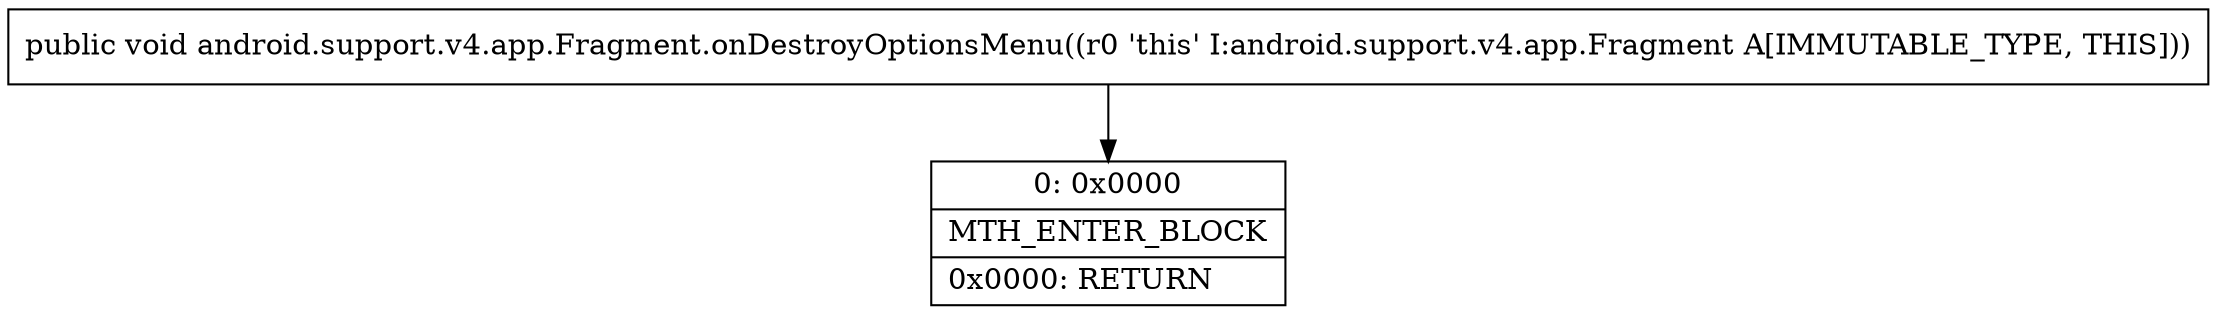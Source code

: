 digraph "CFG forandroid.support.v4.app.Fragment.onDestroyOptionsMenu()V" {
Node_0 [shape=record,label="{0\:\ 0x0000|MTH_ENTER_BLOCK\l|0x0000: RETURN   \l}"];
MethodNode[shape=record,label="{public void android.support.v4.app.Fragment.onDestroyOptionsMenu((r0 'this' I:android.support.v4.app.Fragment A[IMMUTABLE_TYPE, THIS])) }"];
MethodNode -> Node_0;
}

